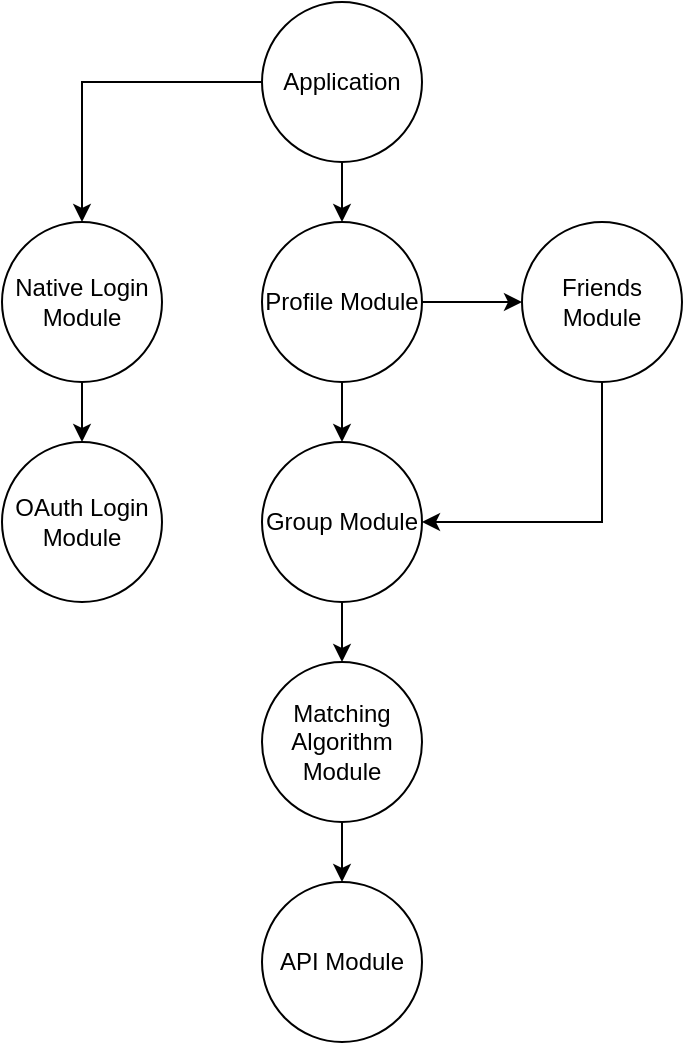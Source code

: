 <mxfile version="20.8.5" type="device"><diagram id="0AvFu-IxXln21gBCuecc" name="Page-1"><mxGraphModel dx="1395" dy="637" grid="1" gridSize="10" guides="1" tooltips="1" connect="1" arrows="1" fold="1" page="1" pageScale="1" pageWidth="850" pageHeight="1100" math="0" shadow="0"><root><mxCell id="0"/><mxCell id="1" parent="0"/><mxCell id="svAqfrlbq7VV2-xmJOU6-4" style="edgeStyle=orthogonalEdgeStyle;rounded=0;orthogonalLoop=1;jettySize=auto;html=1;exitX=0;exitY=0.5;exitDx=0;exitDy=0;entryX=0.5;entryY=0;entryDx=0;entryDy=0;" parent="1" source="svAqfrlbq7VV2-xmJOU6-1" target="svAqfrlbq7VV2-xmJOU6-2" edge="1"><mxGeometry relative="1" as="geometry"/></mxCell><mxCell id="svAqfrlbq7VV2-xmJOU6-8" style="edgeStyle=orthogonalEdgeStyle;rounded=0;orthogonalLoop=1;jettySize=auto;html=1;exitX=0.5;exitY=1;exitDx=0;exitDy=0;entryX=0.5;entryY=0;entryDx=0;entryDy=0;" parent="1" source="svAqfrlbq7VV2-xmJOU6-1" target="svAqfrlbq7VV2-xmJOU6-7" edge="1"><mxGeometry relative="1" as="geometry"/></mxCell><mxCell id="svAqfrlbq7VV2-xmJOU6-1" value="Application" style="ellipse;whiteSpace=wrap;html=1;aspect=fixed;" parent="1" vertex="1"><mxGeometry x="310" y="170" width="80" height="80" as="geometry"/></mxCell><mxCell id="svAqfrlbq7VV2-xmJOU6-6" style="edgeStyle=orthogonalEdgeStyle;rounded=0;orthogonalLoop=1;jettySize=auto;html=1;exitX=0.5;exitY=1;exitDx=0;exitDy=0;entryX=0.5;entryY=0;entryDx=0;entryDy=0;" parent="1" source="svAqfrlbq7VV2-xmJOU6-2" target="svAqfrlbq7VV2-xmJOU6-5" edge="1"><mxGeometry relative="1" as="geometry"/></mxCell><mxCell id="svAqfrlbq7VV2-xmJOU6-2" value="Native Login Module" style="ellipse;whiteSpace=wrap;html=1;aspect=fixed;" parent="1" vertex="1"><mxGeometry x="180" y="280" width="80" height="80" as="geometry"/></mxCell><mxCell id="svAqfrlbq7VV2-xmJOU6-5" value="OAuth Login Module" style="ellipse;whiteSpace=wrap;html=1;aspect=fixed;" parent="1" vertex="1"><mxGeometry x="180" y="390" width="80" height="80" as="geometry"/></mxCell><mxCell id="svAqfrlbq7VV2-xmJOU6-11" style="edgeStyle=orthogonalEdgeStyle;rounded=0;orthogonalLoop=1;jettySize=auto;html=1;exitX=1;exitY=0.5;exitDx=0;exitDy=0;entryX=0;entryY=0.5;entryDx=0;entryDy=0;" parent="1" source="svAqfrlbq7VV2-xmJOU6-7" target="svAqfrlbq7VV2-xmJOU6-10" edge="1"><mxGeometry relative="1" as="geometry"/></mxCell><mxCell id="svAqfrlbq7VV2-xmJOU6-14" style="edgeStyle=orthogonalEdgeStyle;rounded=0;orthogonalLoop=1;jettySize=auto;html=1;exitX=0.5;exitY=1;exitDx=0;exitDy=0;entryX=0.5;entryY=0;entryDx=0;entryDy=0;" parent="1" source="svAqfrlbq7VV2-xmJOU6-7" target="svAqfrlbq7VV2-xmJOU6-13" edge="1"><mxGeometry relative="1" as="geometry"/></mxCell><mxCell id="svAqfrlbq7VV2-xmJOU6-7" value="Profile Module" style="ellipse;whiteSpace=wrap;html=1;aspect=fixed;" parent="1" vertex="1"><mxGeometry x="310" y="280" width="80" height="80" as="geometry"/></mxCell><mxCell id="f8Ee7NuUetrAXs287oyK-1" style="edgeStyle=orthogonalEdgeStyle;rounded=0;orthogonalLoop=1;jettySize=auto;html=1;exitX=0.5;exitY=1;exitDx=0;exitDy=0;entryX=1;entryY=0.5;entryDx=0;entryDy=0;" edge="1" parent="1" source="svAqfrlbq7VV2-xmJOU6-10" target="svAqfrlbq7VV2-xmJOU6-13"><mxGeometry relative="1" as="geometry"/></mxCell><mxCell id="svAqfrlbq7VV2-xmJOU6-10" value="Friends Module" style="ellipse;whiteSpace=wrap;html=1;aspect=fixed;" parent="1" vertex="1"><mxGeometry x="440" y="280" width="80" height="80" as="geometry"/></mxCell><mxCell id="svAqfrlbq7VV2-xmJOU6-23" style="edgeStyle=orthogonalEdgeStyle;rounded=0;orthogonalLoop=1;jettySize=auto;html=1;exitX=0.5;exitY=1;exitDx=0;exitDy=0;entryX=0.5;entryY=0;entryDx=0;entryDy=0;" parent="1" source="svAqfrlbq7VV2-xmJOU6-13" target="svAqfrlbq7VV2-xmJOU6-21" edge="1"><mxGeometry relative="1" as="geometry"/></mxCell><mxCell id="svAqfrlbq7VV2-xmJOU6-13" value="Group Module" style="ellipse;whiteSpace=wrap;html=1;aspect=fixed;" parent="1" vertex="1"><mxGeometry x="310" y="390" width="80" height="80" as="geometry"/></mxCell><mxCell id="svAqfrlbq7VV2-xmJOU6-25" style="edgeStyle=orthogonalEdgeStyle;rounded=0;orthogonalLoop=1;jettySize=auto;html=1;exitX=0.5;exitY=1;exitDx=0;exitDy=0;entryX=0.5;entryY=0;entryDx=0;entryDy=0;" parent="1" source="svAqfrlbq7VV2-xmJOU6-21" target="svAqfrlbq7VV2-xmJOU6-24" edge="1"><mxGeometry relative="1" as="geometry"/></mxCell><mxCell id="svAqfrlbq7VV2-xmJOU6-21" value="Matching Algorithm Module" style="ellipse;whiteSpace=wrap;html=1;aspect=fixed;" parent="1" vertex="1"><mxGeometry x="310" y="500" width="80" height="80" as="geometry"/></mxCell><mxCell id="svAqfrlbq7VV2-xmJOU6-24" value="API Module" style="ellipse;whiteSpace=wrap;html=1;aspect=fixed;" parent="1" vertex="1"><mxGeometry x="310" y="610" width="80" height="80" as="geometry"/></mxCell></root></mxGraphModel></diagram></mxfile>